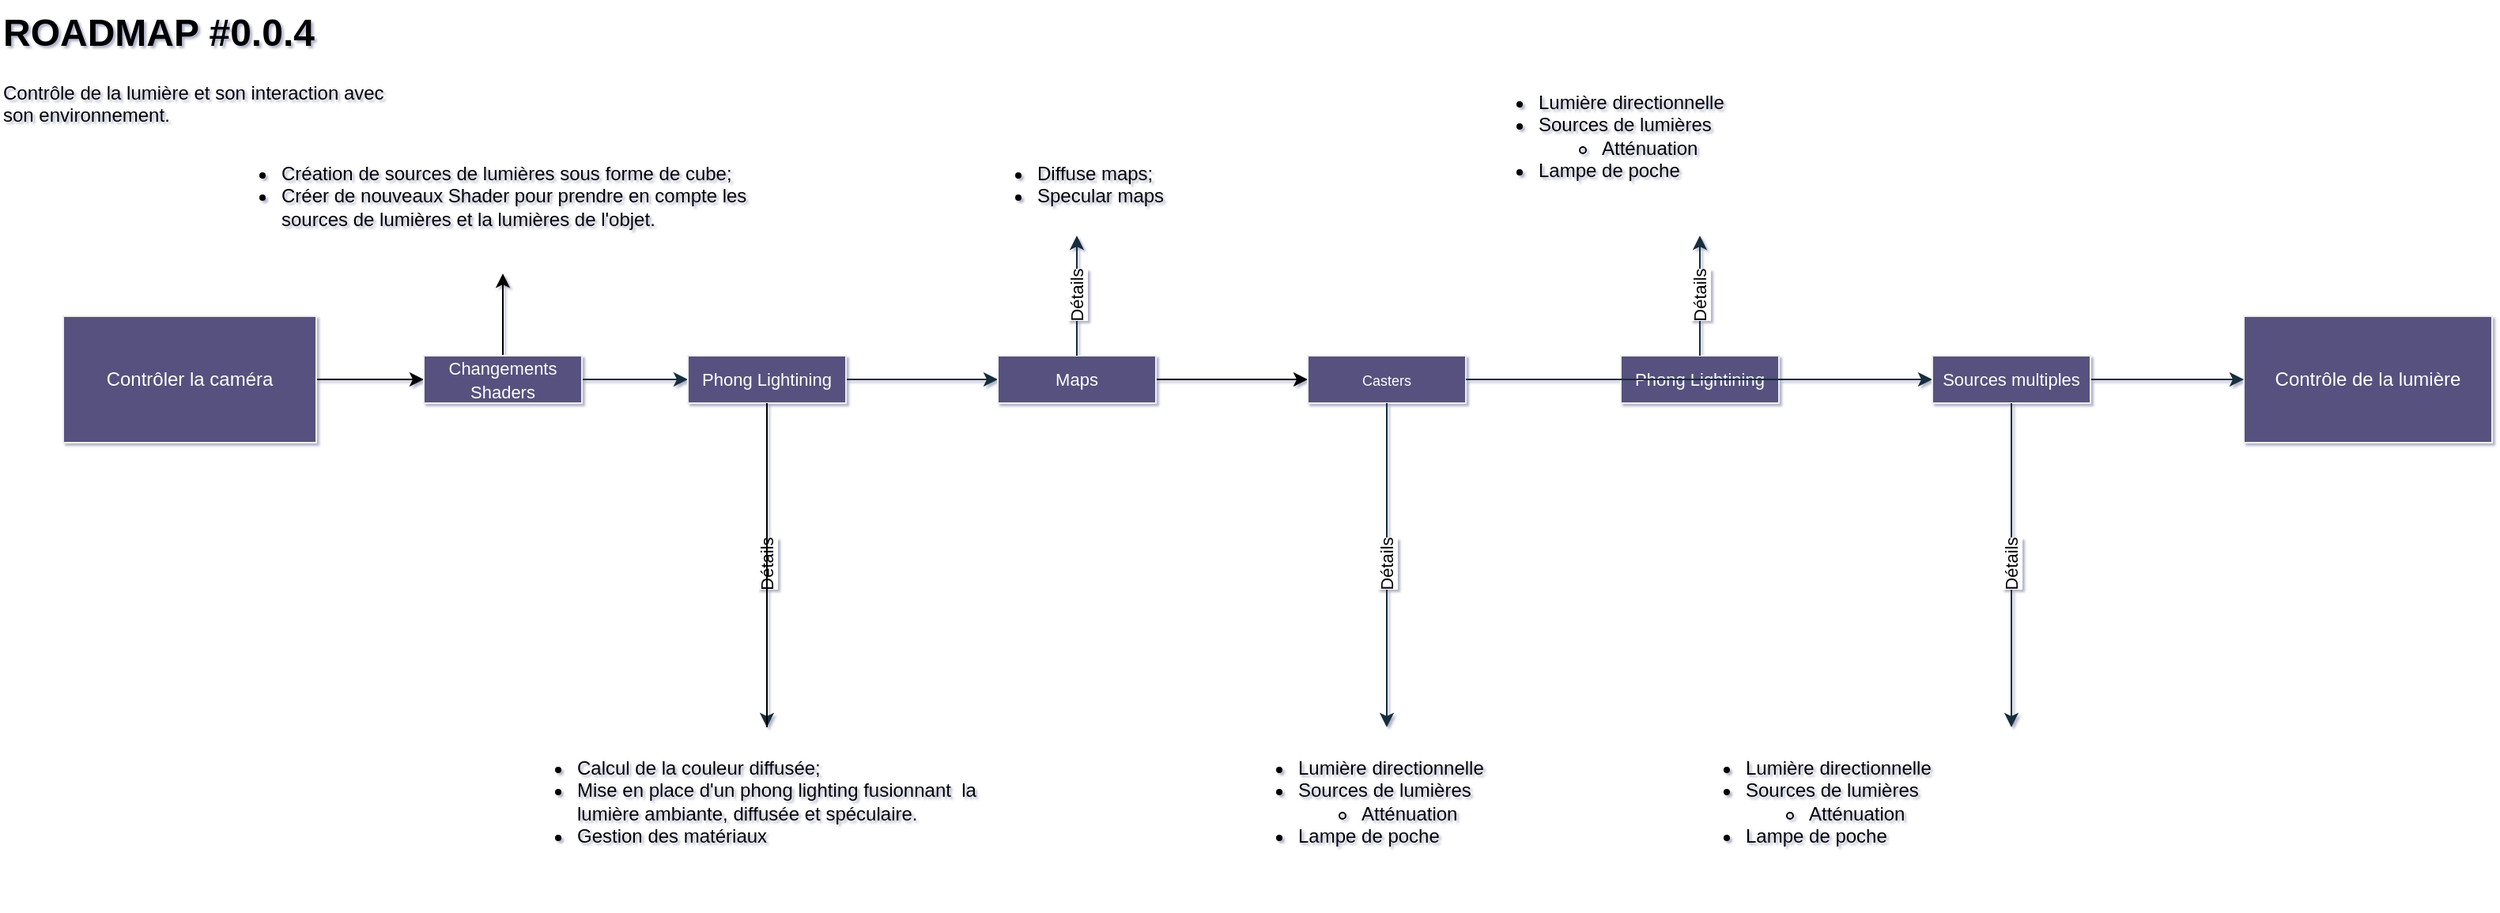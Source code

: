 <mxfile version="28.2.5">
  <diagram name="Page-1" id="X22H1fyRm7d7cOocbhD_">
    <mxGraphModel grid="0" page="0" gridSize="10" guides="1" tooltips="1" connect="1" arrows="1" fold="1" pageScale="1" pageWidth="827" pageHeight="1169" math="0" shadow="1">
      <root>
        <mxCell id="0" />
        <mxCell id="1" parent="0" />
        <mxCell id="eXIGQxcMQj50jVCJq_CA-1" value="" style="edgeStyle=orthogonalEdgeStyle;rounded=0;orthogonalLoop=1;jettySize=auto;html=1;labelBackgroundColor=none;strokeColor=#182E3E;fontColor=default;exitX=1;exitY=0.5;exitDx=0;exitDy=0;" edge="1" parent="1" source="lzlOlTGy8y_lj0kX5aOs-2" target="eXIGQxcMQj50jVCJq_CA-6">
          <mxGeometry relative="1" as="geometry" />
        </mxCell>
        <mxCell id="lzlOlTGy8y_lj0kX5aOs-3" style="edgeStyle=orthogonalEdgeStyle;rounded=0;orthogonalLoop=1;jettySize=auto;html=1;exitX=1;exitY=0.5;exitDx=0;exitDy=0;entryX=0;entryY=0.5;entryDx=0;entryDy=0;" edge="1" parent="1" source="eXIGQxcMQj50jVCJq_CA-2" target="lzlOlTGy8y_lj0kX5aOs-2">
          <mxGeometry relative="1" as="geometry" />
        </mxCell>
        <mxCell id="eXIGQxcMQj50jVCJq_CA-2" value="Contrôler la caméra" style="rounded=0;whiteSpace=wrap;html=1;labelBackgroundColor=none;fillColor=#56517E;strokeColor=#EEEEEE;fontColor=#FFFFFF;" vertex="1" parent="1">
          <mxGeometry x="40" y="200" width="160" height="80" as="geometry" />
        </mxCell>
        <mxCell id="eXIGQxcMQj50jVCJq_CA-3" value="Contrôle de la lumière" style="rounded=0;whiteSpace=wrap;html=1;labelBackgroundColor=none;fillColor=#56517E;strokeColor=#EEEEEE;fontColor=#FFFFFF;" vertex="1" parent="1">
          <mxGeometry x="1419" y="200" width="157" height="80" as="geometry" />
        </mxCell>
        <mxCell id="eXIGQxcMQj50jVCJq_CA-4" value="" style="edgeStyle=orthogonalEdgeStyle;rounded=0;orthogonalLoop=1;jettySize=auto;html=1;entryX=0;entryY=0.5;entryDx=0;entryDy=0;labelBackgroundColor=none;strokeColor=#182E3E;fontColor=default;" edge="1" parent="1" source="eXIGQxcMQj50jVCJq_CA-6" target="eXIGQxcMQj50jVCJq_CA-8">
          <mxGeometry relative="1" as="geometry">
            <mxPoint x="581" y="240" as="targetPoint" />
          </mxGeometry>
        </mxCell>
        <mxCell id="eXIGQxcMQj50jVCJq_CA-5" value="Détails" style="edgeStyle=orthogonalEdgeStyle;rounded=0;orthogonalLoop=1;jettySize=auto;html=1;strokeColor=#182E3E;horizontal=0;" edge="1" parent="1" source="eXIGQxcMQj50jVCJq_CA-6" target="eXIGQxcMQj50jVCJq_CA-9">
          <mxGeometry x="-0.004" relative="1" as="geometry">
            <mxPoint as="offset" />
          </mxGeometry>
        </mxCell>
        <mxCell id="eXIGQxcMQj50jVCJq_CA-6" value="&lt;span style=&quot;font-size: 11px;&quot;&gt;Phong Lightining&lt;/span&gt;" style="rounded=0;whiteSpace=wrap;html=1;align=center;labelBackgroundColor=none;fillColor=#56517E;strokeColor=#EEEEEE;fontColor=#FFFFFF;" vertex="1" parent="1">
          <mxGeometry x="435" y="225" width="100" height="30" as="geometry" />
        </mxCell>
        <mxCell id="eXIGQxcMQj50jVCJq_CA-7" value="" style="edgeStyle=orthogonalEdgeStyle;rounded=0;orthogonalLoop=1;jettySize=auto;html=1;exitX=1;exitY=0.5;exitDx=0;exitDy=0;labelBackgroundColor=none;strokeColor=#182E3E;fontColor=default;" edge="1" parent="1" source="Ll2rk9cdpYUfhiqeB0ll-4" target="eXIGQxcMQj50jVCJq_CA-3">
          <mxGeometry relative="1" as="geometry">
            <mxPoint x="693" y="240" as="sourcePoint" />
          </mxGeometry>
        </mxCell>
        <mxCell id="lzlOlTGy8y_lj0kX5aOs-1" style="edgeStyle=orthogonalEdgeStyle;rounded=0;orthogonalLoop=1;jettySize=auto;html=1;exitX=1;exitY=0.5;exitDx=0;exitDy=0;entryX=0;entryY=0.5;entryDx=0;entryDy=0;" edge="1" parent="1" source="eXIGQxcMQj50jVCJq_CA-8" target="88JwYsdk7pb474S3zGqt-2">
          <mxGeometry relative="1" as="geometry" />
        </mxCell>
        <mxCell id="eXIGQxcMQj50jVCJq_CA-8" value="&lt;div&gt;&lt;span style=&quot;font-size: 11px;&quot;&gt;Maps&lt;/span&gt;&lt;/div&gt;" style="rounded=0;whiteSpace=wrap;html=1;align=center;labelBackgroundColor=none;fillColor=#56517E;strokeColor=#EEEEEE;fontColor=#FFFFFF;" vertex="1" parent="1">
          <mxGeometry x="631" y="225" width="100" height="30" as="geometry" />
        </mxCell>
        <mxCell id="88JwYsdk7pb474S3zGqt-1" value="" style="edgeStyle=orthogonalEdgeStyle;rounded=0;orthogonalLoop=1;jettySize=auto;html=1;endArrow=none;endFill=0;" edge="1" parent="1" source="eXIGQxcMQj50jVCJq_CA-9" target="eXIGQxcMQj50jVCJq_CA-6">
          <mxGeometry relative="1" as="geometry" />
        </mxCell>
        <mxCell id="eXIGQxcMQj50jVCJq_CA-9" value="&lt;ul&gt;&lt;li&gt;Calcul de la couleur diffusée;&lt;/li&gt;&lt;li&gt;Mise en place d&#39;un phong lighting fusionnant&amp;nbsp; la lumière ambiante, diffusée et spéculaire.&lt;/li&gt;&lt;li&gt;Gestion des matériaux&lt;/li&gt;&lt;/ul&gt;" style="text;html=1;whiteSpace=wrap;overflow=hidden;rounded=0;labelBackgroundColor=none;fontColor=#000000;" vertex="1" parent="1">
          <mxGeometry x="322.5" y="460" width="325" height="100" as="geometry" />
        </mxCell>
        <mxCell id="eXIGQxcMQj50jVCJq_CA-10" value="&lt;ul&gt;&lt;li&gt;Diffuse maps;&lt;/li&gt;&lt;li&gt;Specular maps&lt;/li&gt;&lt;/ul&gt;" style="text;html=1;whiteSpace=wrap;overflow=hidden;rounded=0;labelBackgroundColor=none;fontColor=light-dark(#000000, #121212);align=left;" vertex="1" parent="1">
          <mxGeometry x="614" y="84" width="134" height="65" as="geometry" />
        </mxCell>
        <mxCell id="eXIGQxcMQj50jVCJq_CA-11" value="Détails" style="edgeStyle=orthogonalEdgeStyle;rounded=0;orthogonalLoop=1;jettySize=auto;html=1;strokeColor=#182E3E;horizontal=0;exitX=0.5;exitY=0;exitDx=0;exitDy=0;" edge="1" parent="1" source="eXIGQxcMQj50jVCJq_CA-8" target="eXIGQxcMQj50jVCJq_CA-10">
          <mxGeometry x="-0.004" relative="1" as="geometry">
            <mxPoint x="625" y="310" as="sourcePoint" />
            <mxPoint x="625" y="425" as="targetPoint" />
            <mxPoint as="offset" />
          </mxGeometry>
        </mxCell>
        <mxCell id="eXIGQxcMQj50jVCJq_CA-12" value="&lt;h1 style=&quot;margin-top: 0px;&quot;&gt;ROADMAP #0.0.4&lt;/h1&gt;&lt;p&gt;Contrôle de la lumière et son interaction avec son environnement.&lt;/p&gt;" style="text;html=1;whiteSpace=wrap;overflow=hidden;rounded=0;" vertex="1" parent="1">
          <mxGeometry width="250" height="120" as="geometry" />
        </mxCell>
        <mxCell id="88JwYsdk7pb474S3zGqt-2" value="&lt;font style=&quot;font-size: 9px;&quot;&gt;Casters&lt;/font&gt;" style="rounded=0;whiteSpace=wrap;html=1;align=center;labelBackgroundColor=none;fillColor=#56517E;strokeColor=#EEEEEE;fontColor=#FFFFFF;" vertex="1" parent="1">
          <mxGeometry x="827" y="225" width="100" height="30" as="geometry" />
        </mxCell>
        <mxCell id="88JwYsdk7pb474S3zGqt-6" value="&lt;ul&gt;&lt;li&gt;Lumière directionnelle&lt;/li&gt;&lt;li&gt;Sources de lumières&lt;/li&gt;&lt;ul&gt;&lt;li&gt;Atténuation&lt;/li&gt;&lt;/ul&gt;&lt;li&gt;Lampe de poche&lt;/li&gt;&lt;/ul&gt;" style="text;html=1;whiteSpace=wrap;overflow=hidden;rounded=0;labelBackgroundColor=none;fontColor=light-dark(#000000, #121212);align=left;" vertex="1" parent="1">
          <mxGeometry x="779" y="460" width="196" height="110" as="geometry" />
        </mxCell>
        <mxCell id="88JwYsdk7pb474S3zGqt-7" value="Détails" style="edgeStyle=orthogonalEdgeStyle;rounded=0;orthogonalLoop=1;jettySize=auto;html=1;strokeColor=#182E3E;horizontal=0;exitX=0.5;exitY=1;exitDx=0;exitDy=0;entryX=0.5;entryY=0;entryDx=0;entryDy=0;" edge="1" parent="1" source="88JwYsdk7pb474S3zGqt-2" target="88JwYsdk7pb474S3zGqt-6">
          <mxGeometry x="-0.004" relative="1" as="geometry">
            <mxPoint x="988" y="365" as="sourcePoint" />
            <mxPoint x="877" y="355" as="targetPoint" />
            <mxPoint as="offset" />
          </mxGeometry>
        </mxCell>
        <mxCell id="lzlOlTGy8y_lj0kX5aOs-4" style="edgeStyle=orthogonalEdgeStyle;rounded=0;orthogonalLoop=1;jettySize=auto;html=1;exitX=0.5;exitY=0;exitDx=0;exitDy=0;entryX=0.5;entryY=1;entryDx=0;entryDy=0;" edge="1" parent="1" source="lzlOlTGy8y_lj0kX5aOs-2" target="lzlOlTGy8y_lj0kX5aOs-5">
          <mxGeometry relative="1" as="geometry">
            <mxPoint x="317.724" y="119.157" as="targetPoint" />
          </mxGeometry>
        </mxCell>
        <mxCell id="lzlOlTGy8y_lj0kX5aOs-2" value="&lt;span style=&quot;font-size: 11px;&quot;&gt;Changements Shaders&lt;/span&gt;" style="rounded=0;whiteSpace=wrap;html=1;align=center;labelBackgroundColor=none;fillColor=#56517E;strokeColor=#EEEEEE;fontColor=#FFFFFF;" vertex="1" parent="1">
          <mxGeometry x="268" y="225" width="100" height="30" as="geometry" />
        </mxCell>
        <mxCell id="lzlOlTGy8y_lj0kX5aOs-5" value="&lt;ul&gt;&lt;li&gt;Création de sources de lumières sous forme de cube;&lt;/li&gt;&lt;li&gt;&lt;span style=&quot;background-color: transparent; color: light-dark(rgb(0, 0, 0), rgb(18, 18, 18));&quot;&gt;Créer de nouveaux Shader pour prendre en compte les sources de lumières et la lumières de l&#39;objet.&lt;/span&gt;&lt;/li&gt;&lt;/ul&gt;" style="text;html=1;whiteSpace=wrap;overflow=hidden;rounded=0;labelBackgroundColor=none;fontColor=light-dark(#000000, #121212);align=left;" vertex="1" parent="1">
          <mxGeometry x="136" y="84" width="364" height="89" as="geometry" />
        </mxCell>
        <mxCell id="Ll2rk9cdpYUfhiqeB0ll-1" value="&lt;span style=&quot;font-size: 11px;&quot;&gt;Phong Lightining&lt;/span&gt;" style="rounded=0;whiteSpace=wrap;html=1;align=center;labelBackgroundColor=none;fillColor=#56517E;strokeColor=#EEEEEE;fontColor=#FFFFFF;" vertex="1" parent="1">
          <mxGeometry x="1025" y="225" width="100" height="30" as="geometry" />
        </mxCell>
        <mxCell id="Ll2rk9cdpYUfhiqeB0ll-2" value="Détails" style="edgeStyle=orthogonalEdgeStyle;rounded=0;orthogonalLoop=1;jettySize=auto;html=1;strokeColor=#182E3E;horizontal=0;exitX=0.5;exitY=0;exitDx=0;exitDy=0;entryX=0.5;entryY=1;entryDx=0;entryDy=0;" edge="1" parent="1" source="Ll2rk9cdpYUfhiqeB0ll-1" target="Ll2rk9cdpYUfhiqeB0ll-3">
          <mxGeometry x="-0.004" relative="1" as="geometry">
            <mxPoint x="1025" y="332" as="sourcePoint" />
            <mxPoint x="1075" y="118" as="targetPoint" />
            <mxPoint as="offset" />
          </mxGeometry>
        </mxCell>
        <mxCell id="Ll2rk9cdpYUfhiqeB0ll-3" value="&lt;ul&gt;&lt;li&gt;Lumière directionnelle&lt;/li&gt;&lt;li&gt;Sources de lumières&lt;/li&gt;&lt;ul&gt;&lt;li&gt;Atténuation&lt;/li&gt;&lt;/ul&gt;&lt;li&gt;Lampe de poche&lt;/li&gt;&lt;/ul&gt;" style="text;html=1;whiteSpace=wrap;overflow=hidden;rounded=0;labelBackgroundColor=none;fontColor=light-dark(#000000, #121212);align=left;" vertex="1" parent="1">
          <mxGeometry x="930.5" y="39" width="289" height="110" as="geometry" />
        </mxCell>
        <mxCell id="Ll2rk9cdpYUfhiqeB0ll-5" value="" style="edgeStyle=orthogonalEdgeStyle;rounded=0;orthogonalLoop=1;jettySize=auto;html=1;exitX=1;exitY=0.5;exitDx=0;exitDy=0;labelBackgroundColor=none;strokeColor=#182E3E;fontColor=default;" edge="1" parent="1" source="88JwYsdk7pb474S3zGqt-2" target="Ll2rk9cdpYUfhiqeB0ll-4">
          <mxGeometry relative="1" as="geometry">
            <mxPoint x="927" y="240" as="sourcePoint" />
            <mxPoint x="1518" y="240" as="targetPoint" />
          </mxGeometry>
        </mxCell>
        <mxCell id="Ll2rk9cdpYUfhiqeB0ll-4" value="&lt;span style=&quot;font-size: 11px;&quot;&gt;Sources multiples&lt;/span&gt;" style="rounded=0;whiteSpace=wrap;html=1;align=center;labelBackgroundColor=none;fillColor=#56517E;strokeColor=#EEEEEE;fontColor=#FFFFFF;" vertex="1" parent="1">
          <mxGeometry x="1222" y="225" width="100" height="30" as="geometry" />
        </mxCell>
        <mxCell id="Ll2rk9cdpYUfhiqeB0ll-6" value="&lt;ul&gt;&lt;li&gt;Lumière directionnelle&lt;/li&gt;&lt;li&gt;Sources de lumières&lt;/li&gt;&lt;ul&gt;&lt;li&gt;Atténuation&lt;/li&gt;&lt;/ul&gt;&lt;li&gt;Lampe de poche&lt;/li&gt;&lt;/ul&gt;" style="text;html=1;whiteSpace=wrap;overflow=hidden;rounded=0;labelBackgroundColor=none;fontColor=light-dark(#000000, #121212);align=left;" vertex="1" parent="1">
          <mxGeometry x="1062" y="460" width="420" height="110" as="geometry" />
        </mxCell>
        <mxCell id="Ll2rk9cdpYUfhiqeB0ll-7" value="Détails" style="edgeStyle=orthogonalEdgeStyle;rounded=0;orthogonalLoop=1;jettySize=auto;html=1;strokeColor=#182E3E;horizontal=0;exitX=0.5;exitY=1;exitDx=0;exitDy=0;entryX=0.5;entryY=0;entryDx=0;entryDy=0;" edge="1" parent="1" source="Ll2rk9cdpYUfhiqeB0ll-4" target="Ll2rk9cdpYUfhiqeB0ll-6">
          <mxGeometry x="-0.004" relative="1" as="geometry">
            <mxPoint x="1223" y="470" as="sourcePoint" />
            <mxPoint x="1223" y="570" as="targetPoint" />
            <mxPoint as="offset" />
          </mxGeometry>
        </mxCell>
      </root>
    </mxGraphModel>
  </diagram>
</mxfile>
